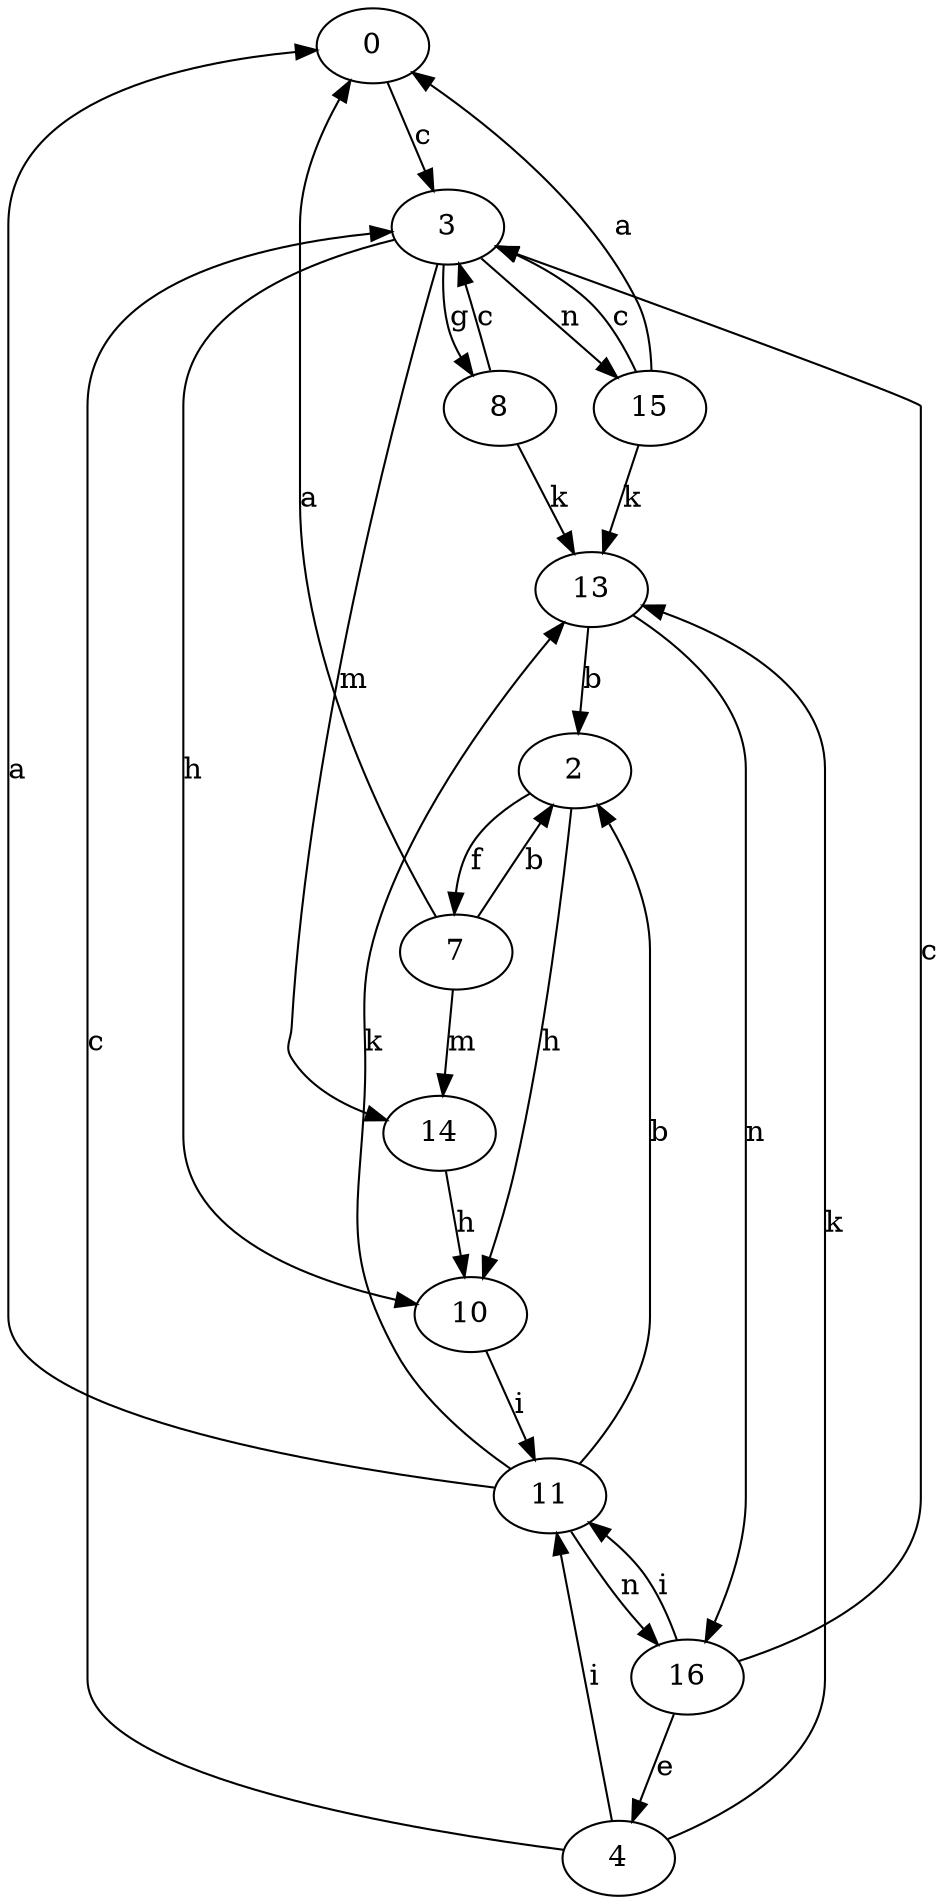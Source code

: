strict digraph  {
0;
2;
3;
4;
7;
8;
10;
11;
13;
14;
15;
16;
0 -> 3  [label=c];
2 -> 7  [label=f];
2 -> 10  [label=h];
3 -> 8  [label=g];
3 -> 10  [label=h];
3 -> 14  [label=m];
3 -> 15  [label=n];
4 -> 3  [label=c];
4 -> 11  [label=i];
4 -> 13  [label=k];
7 -> 0  [label=a];
7 -> 2  [label=b];
7 -> 14  [label=m];
8 -> 3  [label=c];
8 -> 13  [label=k];
10 -> 11  [label=i];
11 -> 0  [label=a];
11 -> 2  [label=b];
11 -> 13  [label=k];
11 -> 16  [label=n];
13 -> 2  [label=b];
13 -> 16  [label=n];
14 -> 10  [label=h];
15 -> 0  [label=a];
15 -> 3  [label=c];
15 -> 13  [label=k];
16 -> 3  [label=c];
16 -> 4  [label=e];
16 -> 11  [label=i];
}
